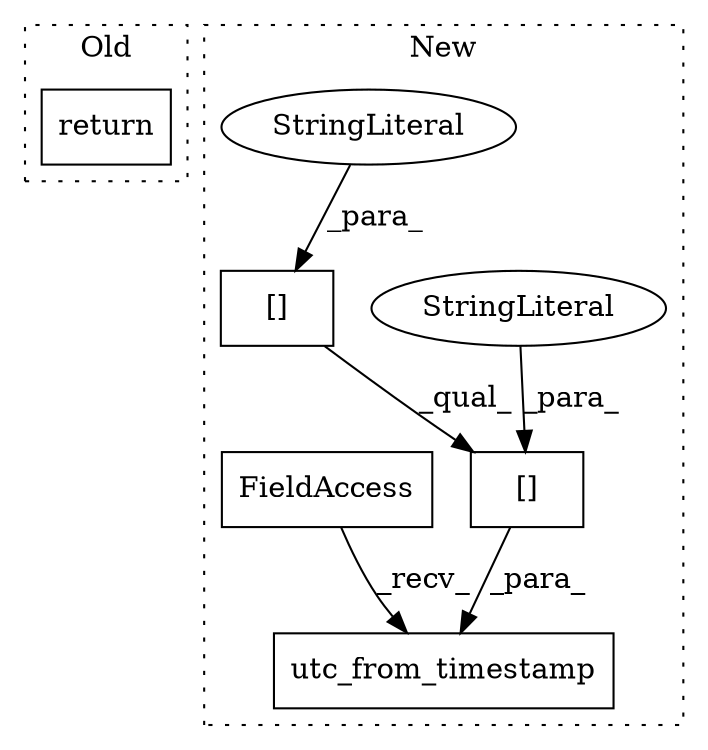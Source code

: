 digraph G {
subgraph cluster0 {
1 [label="return" a="41" s="2848" l="7" shape="box"];
label = "Old";
style="dotted";
}
subgraph cluster1 {
2 [label="utc_from_timestamp" a="32" s="2699,2752" l="19,1" shape="box"];
3 [label="[]" a="2" s="2718,2751" l="13,1" shape="box"];
4 [label="StringLiteral" a="45" s="2731" l="20" shape="ellipse"];
5 [label="[]" a="2" s="2718,2729" l="5,1" shape="box"];
6 [label="StringLiteral" a="45" s="2723" l="6" shape="ellipse"];
7 [label="FieldAccess" a="22" s="2677" l="13" shape="box"];
label = "New";
style="dotted";
}
3 -> 2 [label="_para_"];
4 -> 3 [label="_para_"];
5 -> 3 [label="_qual_"];
6 -> 5 [label="_para_"];
7 -> 2 [label="_recv_"];
}